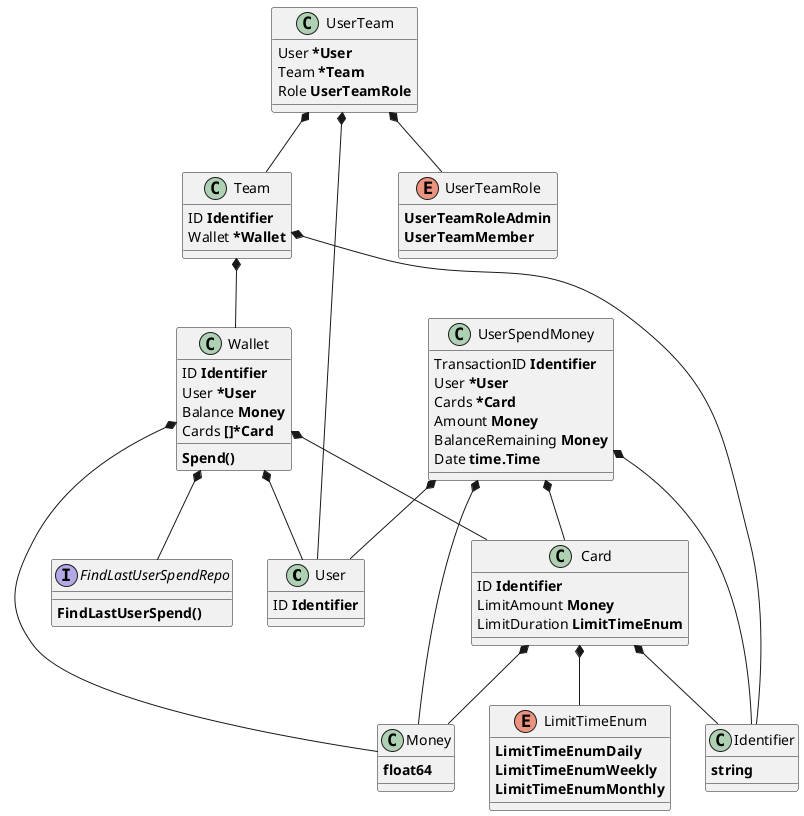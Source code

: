 @startuml

class User {
  {field} ID <b>Identifier</b>
}

class Wallet {
    {field} ID <b>Identifier</b>
    {field} User <b>*User</b>
    {field} Balance <b>Money</b>
    {field} Cards <b>[]*Card</b>
    {method} <b>Spend()</b>
}

Wallet *-- User
Wallet *-- Money
Wallet *-- Card
Wallet *-- FindLastUserSpendRepo

interface FindLastUserSpendRepo {
    {method} <b>FindLastUserSpend()</b>
}

class Card {
    {field} ID <b>Identifier</b>
    {field} LimitAmount <b>Money</b>
    {field} LimitDuration <b>LimitTimeEnum</b>
}

Card *-- Identifier
Card *-- Money
Card *-- LimitTimeEnum

class UserSpendMoney {
    {field} TransactionID <b>Identifier</b>
    {field} User <b>*User</b>
    {field} Cards <b>*Card</b>
    {field} Amount <b>Money</b>
    {field} BalanceRemaining <b>Money</b>
    {field} Date <b>time.Time</b>
}

UserSpendMoney *-- Identifier
UserSpendMoney *-- User
UserSpendMoney *-- Card
UserSpendMoney *-- Money

class Team {
   {field} ID <b>Identifier</b>
   {field} Wallet <b>*Wallet</b>
}

Team *-- Identifier
Team *-- Wallet

class UserTeam {
	{field} User <b>*User</b>
	{field} Team <b>*Team</b>
	{field} Role <b>UserTeamRole</b>
}

UserTeam *-- User
UserTeam *-- Team
UserTeam *-- UserTeamRole

class Identifier {
	{field} <b>string</b>
}

class Money {
	{field} <b>float64</b>
}

enum LimitTimeEnum {
    <b>LimitTimeEnumDaily</b>
    <b>LimitTimeEnumWeekly</b>
    <b>LimitTimeEnumMonthly</b>
}

enum UserTeamRole {
    <b>UserTeamRoleAdmin</b>
    <b>UserTeamMember</b>
}

@enduml